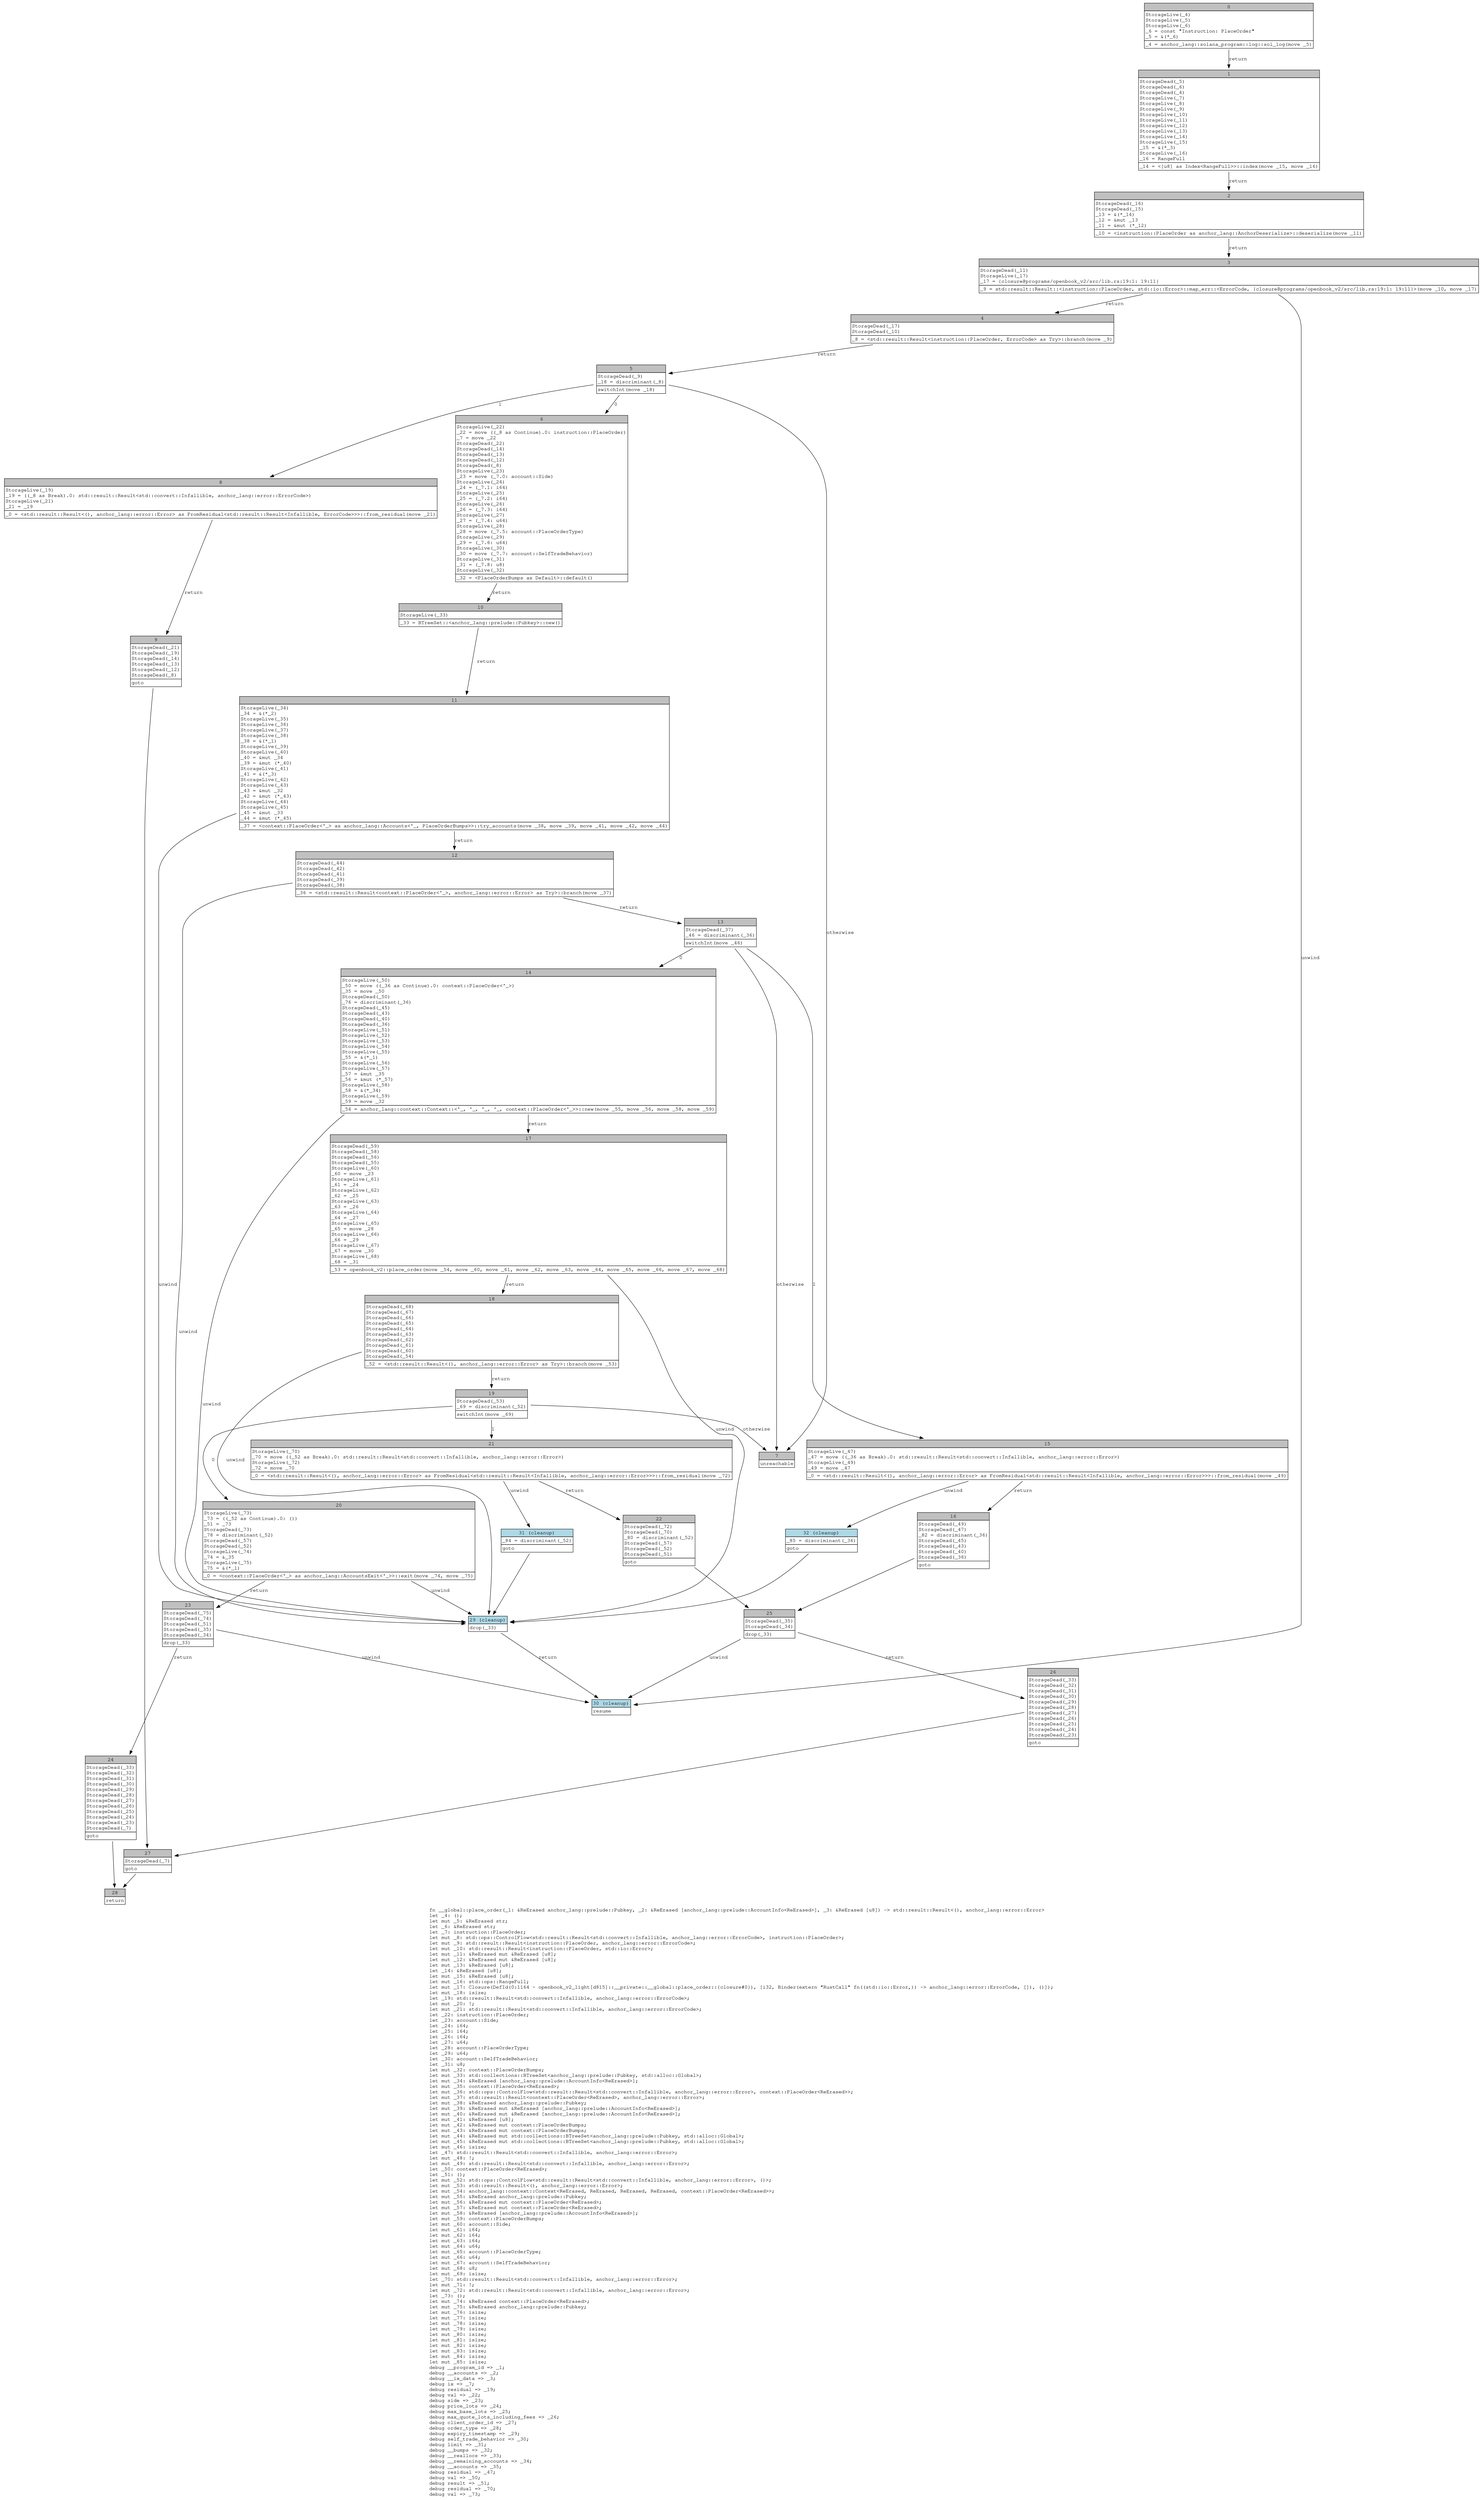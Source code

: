 digraph Mir_0_1162 {
    graph [fontname="Courier, monospace"];
    node [fontname="Courier, monospace"];
    edge [fontname="Courier, monospace"];
    label=<fn __global::place_order(_1: &amp;ReErased anchor_lang::prelude::Pubkey, _2: &amp;ReErased [anchor_lang::prelude::AccountInfo&lt;ReErased&gt;], _3: &amp;ReErased [u8]) -&gt; std::result::Result&lt;(), anchor_lang::error::Error&gt;<br align="left"/>let _4: ();<br align="left"/>let mut _5: &amp;ReErased str;<br align="left"/>let _6: &amp;ReErased str;<br align="left"/>let _7: instruction::PlaceOrder;<br align="left"/>let mut _8: std::ops::ControlFlow&lt;std::result::Result&lt;std::convert::Infallible, anchor_lang::error::ErrorCode&gt;, instruction::PlaceOrder&gt;;<br align="left"/>let mut _9: std::result::Result&lt;instruction::PlaceOrder, anchor_lang::error::ErrorCode&gt;;<br align="left"/>let mut _10: std::result::Result&lt;instruction::PlaceOrder, std::io::Error&gt;;<br align="left"/>let mut _11: &amp;ReErased mut &amp;ReErased [u8];<br align="left"/>let mut _12: &amp;ReErased mut &amp;ReErased [u8];<br align="left"/>let mut _13: &amp;ReErased [u8];<br align="left"/>let _14: &amp;ReErased [u8];<br align="left"/>let mut _15: &amp;ReErased [u8];<br align="left"/>let mut _16: std::ops::RangeFull;<br align="left"/>let mut _17: Closure(DefId(0:1164 ~ openbook_v2_light[d815]::__private::__global::place_order::{closure#0}), [i32, Binder(extern &quot;RustCall&quot; fn((std::io::Error,)) -&gt; anchor_lang::error::ErrorCode, []), ()]);<br align="left"/>let mut _18: isize;<br align="left"/>let _19: std::result::Result&lt;std::convert::Infallible, anchor_lang::error::ErrorCode&gt;;<br align="left"/>let mut _20: !;<br align="left"/>let mut _21: std::result::Result&lt;std::convert::Infallible, anchor_lang::error::ErrorCode&gt;;<br align="left"/>let _22: instruction::PlaceOrder;<br align="left"/>let _23: account::Side;<br align="left"/>let _24: i64;<br align="left"/>let _25: i64;<br align="left"/>let _26: i64;<br align="left"/>let _27: u64;<br align="left"/>let _28: account::PlaceOrderType;<br align="left"/>let _29: u64;<br align="left"/>let _30: account::SelfTradeBehavior;<br align="left"/>let _31: u8;<br align="left"/>let mut _32: context::PlaceOrderBumps;<br align="left"/>let mut _33: std::collections::BTreeSet&lt;anchor_lang::prelude::Pubkey, std::alloc::Global&gt;;<br align="left"/>let mut _34: &amp;ReErased [anchor_lang::prelude::AccountInfo&lt;ReErased&gt;];<br align="left"/>let mut _35: context::PlaceOrder&lt;ReErased&gt;;<br align="left"/>let mut _36: std::ops::ControlFlow&lt;std::result::Result&lt;std::convert::Infallible, anchor_lang::error::Error&gt;, context::PlaceOrder&lt;ReErased&gt;&gt;;<br align="left"/>let mut _37: std::result::Result&lt;context::PlaceOrder&lt;ReErased&gt;, anchor_lang::error::Error&gt;;<br align="left"/>let mut _38: &amp;ReErased anchor_lang::prelude::Pubkey;<br align="left"/>let mut _39: &amp;ReErased mut &amp;ReErased [anchor_lang::prelude::AccountInfo&lt;ReErased&gt;];<br align="left"/>let mut _40: &amp;ReErased mut &amp;ReErased [anchor_lang::prelude::AccountInfo&lt;ReErased&gt;];<br align="left"/>let mut _41: &amp;ReErased [u8];<br align="left"/>let mut _42: &amp;ReErased mut context::PlaceOrderBumps;<br align="left"/>let mut _43: &amp;ReErased mut context::PlaceOrderBumps;<br align="left"/>let mut _44: &amp;ReErased mut std::collections::BTreeSet&lt;anchor_lang::prelude::Pubkey, std::alloc::Global&gt;;<br align="left"/>let mut _45: &amp;ReErased mut std::collections::BTreeSet&lt;anchor_lang::prelude::Pubkey, std::alloc::Global&gt;;<br align="left"/>let mut _46: isize;<br align="left"/>let _47: std::result::Result&lt;std::convert::Infallible, anchor_lang::error::Error&gt;;<br align="left"/>let mut _48: !;<br align="left"/>let mut _49: std::result::Result&lt;std::convert::Infallible, anchor_lang::error::Error&gt;;<br align="left"/>let _50: context::PlaceOrder&lt;ReErased&gt;;<br align="left"/>let _51: ();<br align="left"/>let mut _52: std::ops::ControlFlow&lt;std::result::Result&lt;std::convert::Infallible, anchor_lang::error::Error&gt;, ()&gt;;<br align="left"/>let mut _53: std::result::Result&lt;(), anchor_lang::error::Error&gt;;<br align="left"/>let mut _54: anchor_lang::context::Context&lt;ReErased, ReErased, ReErased, ReErased, context::PlaceOrder&lt;ReErased&gt;&gt;;<br align="left"/>let mut _55: &amp;ReErased anchor_lang::prelude::Pubkey;<br align="left"/>let mut _56: &amp;ReErased mut context::PlaceOrder&lt;ReErased&gt;;<br align="left"/>let mut _57: &amp;ReErased mut context::PlaceOrder&lt;ReErased&gt;;<br align="left"/>let mut _58: &amp;ReErased [anchor_lang::prelude::AccountInfo&lt;ReErased&gt;];<br align="left"/>let mut _59: context::PlaceOrderBumps;<br align="left"/>let mut _60: account::Side;<br align="left"/>let mut _61: i64;<br align="left"/>let mut _62: i64;<br align="left"/>let mut _63: i64;<br align="left"/>let mut _64: u64;<br align="left"/>let mut _65: account::PlaceOrderType;<br align="left"/>let mut _66: u64;<br align="left"/>let mut _67: account::SelfTradeBehavior;<br align="left"/>let mut _68: u8;<br align="left"/>let mut _69: isize;<br align="left"/>let _70: std::result::Result&lt;std::convert::Infallible, anchor_lang::error::Error&gt;;<br align="left"/>let mut _71: !;<br align="left"/>let mut _72: std::result::Result&lt;std::convert::Infallible, anchor_lang::error::Error&gt;;<br align="left"/>let _73: ();<br align="left"/>let mut _74: &amp;ReErased context::PlaceOrder&lt;ReErased&gt;;<br align="left"/>let mut _75: &amp;ReErased anchor_lang::prelude::Pubkey;<br align="left"/>let mut _76: isize;<br align="left"/>let mut _77: isize;<br align="left"/>let mut _78: isize;<br align="left"/>let mut _79: isize;<br align="left"/>let mut _80: isize;<br align="left"/>let mut _81: isize;<br align="left"/>let mut _82: isize;<br align="left"/>let mut _83: isize;<br align="left"/>let mut _84: isize;<br align="left"/>let mut _85: isize;<br align="left"/>debug __program_id =&gt; _1;<br align="left"/>debug __accounts =&gt; _2;<br align="left"/>debug __ix_data =&gt; _3;<br align="left"/>debug ix =&gt; _7;<br align="left"/>debug residual =&gt; _19;<br align="left"/>debug val =&gt; _22;<br align="left"/>debug side =&gt; _23;<br align="left"/>debug price_lots =&gt; _24;<br align="left"/>debug max_base_lots =&gt; _25;<br align="left"/>debug max_quote_lots_including_fees =&gt; _26;<br align="left"/>debug client_order_id =&gt; _27;<br align="left"/>debug order_type =&gt; _28;<br align="left"/>debug expiry_timestamp =&gt; _29;<br align="left"/>debug self_trade_behavior =&gt; _30;<br align="left"/>debug limit =&gt; _31;<br align="left"/>debug __bumps =&gt; _32;<br align="left"/>debug __reallocs =&gt; _33;<br align="left"/>debug __remaining_accounts =&gt; _34;<br align="left"/>debug __accounts =&gt; _35;<br align="left"/>debug residual =&gt; _47;<br align="left"/>debug val =&gt; _50;<br align="left"/>debug result =&gt; _51;<br align="left"/>debug residual =&gt; _70;<br align="left"/>debug val =&gt; _73;<br align="left"/>>;
    bb0__0_1162 [shape="none", label=<<table border="0" cellborder="1" cellspacing="0"><tr><td bgcolor="gray" align="center" colspan="1">0</td></tr><tr><td align="left" balign="left">StorageLive(_4)<br/>StorageLive(_5)<br/>StorageLive(_6)<br/>_6 = const &quot;Instruction: PlaceOrder&quot;<br/>_5 = &amp;(*_6)<br/></td></tr><tr><td align="left">_4 = anchor_lang::solana_program::log::sol_log(move _5)</td></tr></table>>];
    bb1__0_1162 [shape="none", label=<<table border="0" cellborder="1" cellspacing="0"><tr><td bgcolor="gray" align="center" colspan="1">1</td></tr><tr><td align="left" balign="left">StorageDead(_5)<br/>StorageDead(_6)<br/>StorageDead(_4)<br/>StorageLive(_7)<br/>StorageLive(_8)<br/>StorageLive(_9)<br/>StorageLive(_10)<br/>StorageLive(_11)<br/>StorageLive(_12)<br/>StorageLive(_13)<br/>StorageLive(_14)<br/>StorageLive(_15)<br/>_15 = &amp;(*_3)<br/>StorageLive(_16)<br/>_16 = RangeFull<br/></td></tr><tr><td align="left">_14 = &lt;[u8] as Index&lt;RangeFull&gt;&gt;::index(move _15, move _16)</td></tr></table>>];
    bb2__0_1162 [shape="none", label=<<table border="0" cellborder="1" cellspacing="0"><tr><td bgcolor="gray" align="center" colspan="1">2</td></tr><tr><td align="left" balign="left">StorageDead(_16)<br/>StorageDead(_15)<br/>_13 = &amp;(*_14)<br/>_12 = &amp;mut _13<br/>_11 = &amp;mut (*_12)<br/></td></tr><tr><td align="left">_10 = &lt;instruction::PlaceOrder as anchor_lang::AnchorDeserialize&gt;::deserialize(move _11)</td></tr></table>>];
    bb3__0_1162 [shape="none", label=<<table border="0" cellborder="1" cellspacing="0"><tr><td bgcolor="gray" align="center" colspan="1">3</td></tr><tr><td align="left" balign="left">StorageDead(_11)<br/>StorageLive(_17)<br/>_17 = {closure@programs/openbook_v2/src/lib.rs:19:1: 19:11}<br/></td></tr><tr><td align="left">_9 = std::result::Result::&lt;instruction::PlaceOrder, std::io::Error&gt;::map_err::&lt;ErrorCode, {closure@programs/openbook_v2/src/lib.rs:19:1: 19:11}&gt;(move _10, move _17)</td></tr></table>>];
    bb4__0_1162 [shape="none", label=<<table border="0" cellborder="1" cellspacing="0"><tr><td bgcolor="gray" align="center" colspan="1">4</td></tr><tr><td align="left" balign="left">StorageDead(_17)<br/>StorageDead(_10)<br/></td></tr><tr><td align="left">_8 = &lt;std::result::Result&lt;instruction::PlaceOrder, ErrorCode&gt; as Try&gt;::branch(move _9)</td></tr></table>>];
    bb5__0_1162 [shape="none", label=<<table border="0" cellborder="1" cellspacing="0"><tr><td bgcolor="gray" align="center" colspan="1">5</td></tr><tr><td align="left" balign="left">StorageDead(_9)<br/>_18 = discriminant(_8)<br/></td></tr><tr><td align="left">switchInt(move _18)</td></tr></table>>];
    bb6__0_1162 [shape="none", label=<<table border="0" cellborder="1" cellspacing="0"><tr><td bgcolor="gray" align="center" colspan="1">6</td></tr><tr><td align="left" balign="left">StorageLive(_22)<br/>_22 = move ((_8 as Continue).0: instruction::PlaceOrder)<br/>_7 = move _22<br/>StorageDead(_22)<br/>StorageDead(_14)<br/>StorageDead(_13)<br/>StorageDead(_12)<br/>StorageDead(_8)<br/>StorageLive(_23)<br/>_23 = move (_7.0: account::Side)<br/>StorageLive(_24)<br/>_24 = (_7.1: i64)<br/>StorageLive(_25)<br/>_25 = (_7.2: i64)<br/>StorageLive(_26)<br/>_26 = (_7.3: i64)<br/>StorageLive(_27)<br/>_27 = (_7.4: u64)<br/>StorageLive(_28)<br/>_28 = move (_7.5: account::PlaceOrderType)<br/>StorageLive(_29)<br/>_29 = (_7.6: u64)<br/>StorageLive(_30)<br/>_30 = move (_7.7: account::SelfTradeBehavior)<br/>StorageLive(_31)<br/>_31 = (_7.8: u8)<br/>StorageLive(_32)<br/></td></tr><tr><td align="left">_32 = &lt;PlaceOrderBumps as Default&gt;::default()</td></tr></table>>];
    bb7__0_1162 [shape="none", label=<<table border="0" cellborder="1" cellspacing="0"><tr><td bgcolor="gray" align="center" colspan="1">7</td></tr><tr><td align="left">unreachable</td></tr></table>>];
    bb8__0_1162 [shape="none", label=<<table border="0" cellborder="1" cellspacing="0"><tr><td bgcolor="gray" align="center" colspan="1">8</td></tr><tr><td align="left" balign="left">StorageLive(_19)<br/>_19 = ((_8 as Break).0: std::result::Result&lt;std::convert::Infallible, anchor_lang::error::ErrorCode&gt;)<br/>StorageLive(_21)<br/>_21 = _19<br/></td></tr><tr><td align="left">_0 = &lt;std::result::Result&lt;(), anchor_lang::error::Error&gt; as FromResidual&lt;std::result::Result&lt;Infallible, ErrorCode&gt;&gt;&gt;::from_residual(move _21)</td></tr></table>>];
    bb9__0_1162 [shape="none", label=<<table border="0" cellborder="1" cellspacing="0"><tr><td bgcolor="gray" align="center" colspan="1">9</td></tr><tr><td align="left" balign="left">StorageDead(_21)<br/>StorageDead(_19)<br/>StorageDead(_14)<br/>StorageDead(_13)<br/>StorageDead(_12)<br/>StorageDead(_8)<br/></td></tr><tr><td align="left">goto</td></tr></table>>];
    bb10__0_1162 [shape="none", label=<<table border="0" cellborder="1" cellspacing="0"><tr><td bgcolor="gray" align="center" colspan="1">10</td></tr><tr><td align="left" balign="left">StorageLive(_33)<br/></td></tr><tr><td align="left">_33 = BTreeSet::&lt;anchor_lang::prelude::Pubkey&gt;::new()</td></tr></table>>];
    bb11__0_1162 [shape="none", label=<<table border="0" cellborder="1" cellspacing="0"><tr><td bgcolor="gray" align="center" colspan="1">11</td></tr><tr><td align="left" balign="left">StorageLive(_34)<br/>_34 = &amp;(*_2)<br/>StorageLive(_35)<br/>StorageLive(_36)<br/>StorageLive(_37)<br/>StorageLive(_38)<br/>_38 = &amp;(*_1)<br/>StorageLive(_39)<br/>StorageLive(_40)<br/>_40 = &amp;mut _34<br/>_39 = &amp;mut (*_40)<br/>StorageLive(_41)<br/>_41 = &amp;(*_3)<br/>StorageLive(_42)<br/>StorageLive(_43)<br/>_43 = &amp;mut _32<br/>_42 = &amp;mut (*_43)<br/>StorageLive(_44)<br/>StorageLive(_45)<br/>_45 = &amp;mut _33<br/>_44 = &amp;mut (*_45)<br/></td></tr><tr><td align="left">_37 = &lt;context::PlaceOrder&lt;'_&gt; as anchor_lang::Accounts&lt;'_, PlaceOrderBumps&gt;&gt;::try_accounts(move _38, move _39, move _41, move _42, move _44)</td></tr></table>>];
    bb12__0_1162 [shape="none", label=<<table border="0" cellborder="1" cellspacing="0"><tr><td bgcolor="gray" align="center" colspan="1">12</td></tr><tr><td align="left" balign="left">StorageDead(_44)<br/>StorageDead(_42)<br/>StorageDead(_41)<br/>StorageDead(_39)<br/>StorageDead(_38)<br/></td></tr><tr><td align="left">_36 = &lt;std::result::Result&lt;context::PlaceOrder&lt;'_&gt;, anchor_lang::error::Error&gt; as Try&gt;::branch(move _37)</td></tr></table>>];
    bb13__0_1162 [shape="none", label=<<table border="0" cellborder="1" cellspacing="0"><tr><td bgcolor="gray" align="center" colspan="1">13</td></tr><tr><td align="left" balign="left">StorageDead(_37)<br/>_46 = discriminant(_36)<br/></td></tr><tr><td align="left">switchInt(move _46)</td></tr></table>>];
    bb14__0_1162 [shape="none", label=<<table border="0" cellborder="1" cellspacing="0"><tr><td bgcolor="gray" align="center" colspan="1">14</td></tr><tr><td align="left" balign="left">StorageLive(_50)<br/>_50 = move ((_36 as Continue).0: context::PlaceOrder&lt;'_&gt;)<br/>_35 = move _50<br/>StorageDead(_50)<br/>_76 = discriminant(_36)<br/>StorageDead(_45)<br/>StorageDead(_43)<br/>StorageDead(_40)<br/>StorageDead(_36)<br/>StorageLive(_51)<br/>StorageLive(_52)<br/>StorageLive(_53)<br/>StorageLive(_54)<br/>StorageLive(_55)<br/>_55 = &amp;(*_1)<br/>StorageLive(_56)<br/>StorageLive(_57)<br/>_57 = &amp;mut _35<br/>_56 = &amp;mut (*_57)<br/>StorageLive(_58)<br/>_58 = &amp;(*_34)<br/>StorageLive(_59)<br/>_59 = move _32<br/></td></tr><tr><td align="left">_54 = anchor_lang::context::Context::&lt;'_, '_, '_, '_, context::PlaceOrder&lt;'_&gt;&gt;::new(move _55, move _56, move _58, move _59)</td></tr></table>>];
    bb15__0_1162 [shape="none", label=<<table border="0" cellborder="1" cellspacing="0"><tr><td bgcolor="gray" align="center" colspan="1">15</td></tr><tr><td align="left" balign="left">StorageLive(_47)<br/>_47 = move ((_36 as Break).0: std::result::Result&lt;std::convert::Infallible, anchor_lang::error::Error&gt;)<br/>StorageLive(_49)<br/>_49 = move _47<br/></td></tr><tr><td align="left">_0 = &lt;std::result::Result&lt;(), anchor_lang::error::Error&gt; as FromResidual&lt;std::result::Result&lt;Infallible, anchor_lang::error::Error&gt;&gt;&gt;::from_residual(move _49)</td></tr></table>>];
    bb16__0_1162 [shape="none", label=<<table border="0" cellborder="1" cellspacing="0"><tr><td bgcolor="gray" align="center" colspan="1">16</td></tr><tr><td align="left" balign="left">StorageDead(_49)<br/>StorageDead(_47)<br/>_82 = discriminant(_36)<br/>StorageDead(_45)<br/>StorageDead(_43)<br/>StorageDead(_40)<br/>StorageDead(_36)<br/></td></tr><tr><td align="left">goto</td></tr></table>>];
    bb17__0_1162 [shape="none", label=<<table border="0" cellborder="1" cellspacing="0"><tr><td bgcolor="gray" align="center" colspan="1">17</td></tr><tr><td align="left" balign="left">StorageDead(_59)<br/>StorageDead(_58)<br/>StorageDead(_56)<br/>StorageDead(_55)<br/>StorageLive(_60)<br/>_60 = move _23<br/>StorageLive(_61)<br/>_61 = _24<br/>StorageLive(_62)<br/>_62 = _25<br/>StorageLive(_63)<br/>_63 = _26<br/>StorageLive(_64)<br/>_64 = _27<br/>StorageLive(_65)<br/>_65 = move _28<br/>StorageLive(_66)<br/>_66 = _29<br/>StorageLive(_67)<br/>_67 = move _30<br/>StorageLive(_68)<br/>_68 = _31<br/></td></tr><tr><td align="left">_53 = openbook_v2::place_order(move _54, move _60, move _61, move _62, move _63, move _64, move _65, move _66, move _67, move _68)</td></tr></table>>];
    bb18__0_1162 [shape="none", label=<<table border="0" cellborder="1" cellspacing="0"><tr><td bgcolor="gray" align="center" colspan="1">18</td></tr><tr><td align="left" balign="left">StorageDead(_68)<br/>StorageDead(_67)<br/>StorageDead(_66)<br/>StorageDead(_65)<br/>StorageDead(_64)<br/>StorageDead(_63)<br/>StorageDead(_62)<br/>StorageDead(_61)<br/>StorageDead(_60)<br/>StorageDead(_54)<br/></td></tr><tr><td align="left">_52 = &lt;std::result::Result&lt;(), anchor_lang::error::Error&gt; as Try&gt;::branch(move _53)</td></tr></table>>];
    bb19__0_1162 [shape="none", label=<<table border="0" cellborder="1" cellspacing="0"><tr><td bgcolor="gray" align="center" colspan="1">19</td></tr><tr><td align="left" balign="left">StorageDead(_53)<br/>_69 = discriminant(_52)<br/></td></tr><tr><td align="left">switchInt(move _69)</td></tr></table>>];
    bb20__0_1162 [shape="none", label=<<table border="0" cellborder="1" cellspacing="0"><tr><td bgcolor="gray" align="center" colspan="1">20</td></tr><tr><td align="left" balign="left">StorageLive(_73)<br/>_73 = ((_52 as Continue).0: ())<br/>_51 = _73<br/>StorageDead(_73)<br/>_78 = discriminant(_52)<br/>StorageDead(_57)<br/>StorageDead(_52)<br/>StorageLive(_74)<br/>_74 = &amp;_35<br/>StorageLive(_75)<br/>_75 = &amp;(*_1)<br/></td></tr><tr><td align="left">_0 = &lt;context::PlaceOrder&lt;'_&gt; as anchor_lang::AccountsExit&lt;'_&gt;&gt;::exit(move _74, move _75)</td></tr></table>>];
    bb21__0_1162 [shape="none", label=<<table border="0" cellborder="1" cellspacing="0"><tr><td bgcolor="gray" align="center" colspan="1">21</td></tr><tr><td align="left" balign="left">StorageLive(_70)<br/>_70 = move ((_52 as Break).0: std::result::Result&lt;std::convert::Infallible, anchor_lang::error::Error&gt;)<br/>StorageLive(_72)<br/>_72 = move _70<br/></td></tr><tr><td align="left">_0 = &lt;std::result::Result&lt;(), anchor_lang::error::Error&gt; as FromResidual&lt;std::result::Result&lt;Infallible, anchor_lang::error::Error&gt;&gt;&gt;::from_residual(move _72)</td></tr></table>>];
    bb22__0_1162 [shape="none", label=<<table border="0" cellborder="1" cellspacing="0"><tr><td bgcolor="gray" align="center" colspan="1">22</td></tr><tr><td align="left" balign="left">StorageDead(_72)<br/>StorageDead(_70)<br/>_80 = discriminant(_52)<br/>StorageDead(_57)<br/>StorageDead(_52)<br/>StorageDead(_51)<br/></td></tr><tr><td align="left">goto</td></tr></table>>];
    bb23__0_1162 [shape="none", label=<<table border="0" cellborder="1" cellspacing="0"><tr><td bgcolor="gray" align="center" colspan="1">23</td></tr><tr><td align="left" balign="left">StorageDead(_75)<br/>StorageDead(_74)<br/>StorageDead(_51)<br/>StorageDead(_35)<br/>StorageDead(_34)<br/></td></tr><tr><td align="left">drop(_33)</td></tr></table>>];
    bb24__0_1162 [shape="none", label=<<table border="0" cellborder="1" cellspacing="0"><tr><td bgcolor="gray" align="center" colspan="1">24</td></tr><tr><td align="left" balign="left">StorageDead(_33)<br/>StorageDead(_32)<br/>StorageDead(_31)<br/>StorageDead(_30)<br/>StorageDead(_29)<br/>StorageDead(_28)<br/>StorageDead(_27)<br/>StorageDead(_26)<br/>StorageDead(_25)<br/>StorageDead(_24)<br/>StorageDead(_23)<br/>StorageDead(_7)<br/></td></tr><tr><td align="left">goto</td></tr></table>>];
    bb25__0_1162 [shape="none", label=<<table border="0" cellborder="1" cellspacing="0"><tr><td bgcolor="gray" align="center" colspan="1">25</td></tr><tr><td align="left" balign="left">StorageDead(_35)<br/>StorageDead(_34)<br/></td></tr><tr><td align="left">drop(_33)</td></tr></table>>];
    bb26__0_1162 [shape="none", label=<<table border="0" cellborder="1" cellspacing="0"><tr><td bgcolor="gray" align="center" colspan="1">26</td></tr><tr><td align="left" balign="left">StorageDead(_33)<br/>StorageDead(_32)<br/>StorageDead(_31)<br/>StorageDead(_30)<br/>StorageDead(_29)<br/>StorageDead(_28)<br/>StorageDead(_27)<br/>StorageDead(_26)<br/>StorageDead(_25)<br/>StorageDead(_24)<br/>StorageDead(_23)<br/></td></tr><tr><td align="left">goto</td></tr></table>>];
    bb27__0_1162 [shape="none", label=<<table border="0" cellborder="1" cellspacing="0"><tr><td bgcolor="gray" align="center" colspan="1">27</td></tr><tr><td align="left" balign="left">StorageDead(_7)<br/></td></tr><tr><td align="left">goto</td></tr></table>>];
    bb28__0_1162 [shape="none", label=<<table border="0" cellborder="1" cellspacing="0"><tr><td bgcolor="gray" align="center" colspan="1">28</td></tr><tr><td align="left">return</td></tr></table>>];
    bb29__0_1162 [shape="none", label=<<table border="0" cellborder="1" cellspacing="0"><tr><td bgcolor="lightblue" align="center" colspan="1">29 (cleanup)</td></tr><tr><td align="left">drop(_33)</td></tr></table>>];
    bb30__0_1162 [shape="none", label=<<table border="0" cellborder="1" cellspacing="0"><tr><td bgcolor="lightblue" align="center" colspan="1">30 (cleanup)</td></tr><tr><td align="left">resume</td></tr></table>>];
    bb31__0_1162 [shape="none", label=<<table border="0" cellborder="1" cellspacing="0"><tr><td bgcolor="lightblue" align="center" colspan="1">31 (cleanup)</td></tr><tr><td align="left" balign="left">_84 = discriminant(_52)<br/></td></tr><tr><td align="left">goto</td></tr></table>>];
    bb32__0_1162 [shape="none", label=<<table border="0" cellborder="1" cellspacing="0"><tr><td bgcolor="lightblue" align="center" colspan="1">32 (cleanup)</td></tr><tr><td align="left" balign="left">_85 = discriminant(_36)<br/></td></tr><tr><td align="left">goto</td></tr></table>>];
    bb0__0_1162 -> bb1__0_1162 [label="return"];
    bb1__0_1162 -> bb2__0_1162 [label="return"];
    bb2__0_1162 -> bb3__0_1162 [label="return"];
    bb3__0_1162 -> bb4__0_1162 [label="return"];
    bb3__0_1162 -> bb30__0_1162 [label="unwind"];
    bb4__0_1162 -> bb5__0_1162 [label="return"];
    bb5__0_1162 -> bb6__0_1162 [label="0"];
    bb5__0_1162 -> bb8__0_1162 [label="1"];
    bb5__0_1162 -> bb7__0_1162 [label="otherwise"];
    bb6__0_1162 -> bb10__0_1162 [label="return"];
    bb8__0_1162 -> bb9__0_1162 [label="return"];
    bb9__0_1162 -> bb27__0_1162 [label=""];
    bb10__0_1162 -> bb11__0_1162 [label="return"];
    bb11__0_1162 -> bb12__0_1162 [label="return"];
    bb11__0_1162 -> bb29__0_1162 [label="unwind"];
    bb12__0_1162 -> bb13__0_1162 [label="return"];
    bb12__0_1162 -> bb29__0_1162 [label="unwind"];
    bb13__0_1162 -> bb14__0_1162 [label="0"];
    bb13__0_1162 -> bb15__0_1162 [label="1"];
    bb13__0_1162 -> bb7__0_1162 [label="otherwise"];
    bb14__0_1162 -> bb17__0_1162 [label="return"];
    bb14__0_1162 -> bb29__0_1162 [label="unwind"];
    bb15__0_1162 -> bb16__0_1162 [label="return"];
    bb15__0_1162 -> bb32__0_1162 [label="unwind"];
    bb16__0_1162 -> bb25__0_1162 [label=""];
    bb17__0_1162 -> bb18__0_1162 [label="return"];
    bb17__0_1162 -> bb29__0_1162 [label="unwind"];
    bb18__0_1162 -> bb19__0_1162 [label="return"];
    bb18__0_1162 -> bb29__0_1162 [label="unwind"];
    bb19__0_1162 -> bb20__0_1162 [label="0"];
    bb19__0_1162 -> bb21__0_1162 [label="1"];
    bb19__0_1162 -> bb7__0_1162 [label="otherwise"];
    bb20__0_1162 -> bb23__0_1162 [label="return"];
    bb20__0_1162 -> bb29__0_1162 [label="unwind"];
    bb21__0_1162 -> bb22__0_1162 [label="return"];
    bb21__0_1162 -> bb31__0_1162 [label="unwind"];
    bb22__0_1162 -> bb25__0_1162 [label=""];
    bb23__0_1162 -> bb24__0_1162 [label="return"];
    bb23__0_1162 -> bb30__0_1162 [label="unwind"];
    bb24__0_1162 -> bb28__0_1162 [label=""];
    bb25__0_1162 -> bb26__0_1162 [label="return"];
    bb25__0_1162 -> bb30__0_1162 [label="unwind"];
    bb26__0_1162 -> bb27__0_1162 [label=""];
    bb27__0_1162 -> bb28__0_1162 [label=""];
    bb29__0_1162 -> bb30__0_1162 [label="return"];
    bb31__0_1162 -> bb29__0_1162 [label=""];
    bb32__0_1162 -> bb29__0_1162 [label=""];
}
